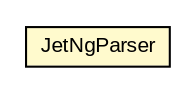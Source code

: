 #!/usr/local/bin/dot
#
# Class diagram 
# Generated by UMLGraph version R5_6-24-gf6e263 (http://www.umlgraph.org/)
#

digraph G {
	edge [fontname="arial",fontsize=10,labelfontname="arial",labelfontsize=10];
	node [fontname="arial",fontsize=10,shape=plaintext];
	nodesep=0.25;
	ranksep=0.5;
	// net.trajano.jetng.JetNgParser
	c114 [label=<<table title="net.trajano.jetng.JetNgParser" border="0" cellborder="1" cellspacing="0" cellpadding="2" port="p" bgcolor="lemonChiffon" href="./JetNgParser.html">
		<tr><td><table border="0" cellspacing="0" cellpadding="1">
<tr><td align="center" balign="center"> JetNgParser </td></tr>
		</table></td></tr>
		</table>>, URL="./JetNgParser.html", fontname="arial", fontcolor="black", fontsize=10.0];
}

